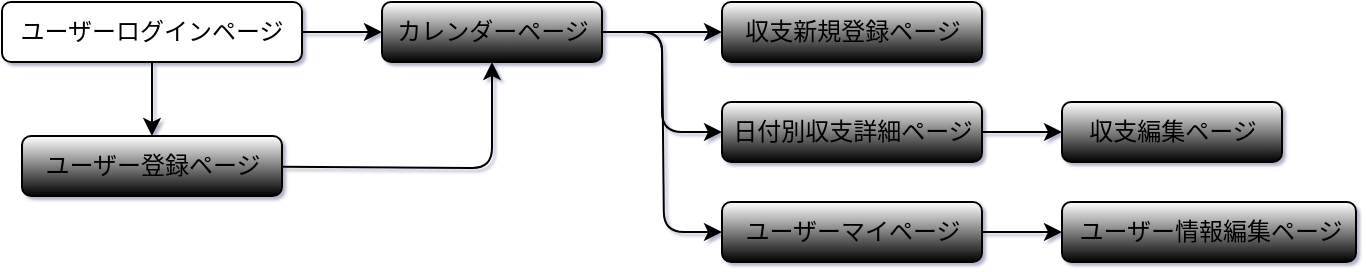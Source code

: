 <mxfile>
    <diagram id="N0T002kfN4d9tCE9PkE3" name="ページ1">
        <mxGraphModel dx="753" dy="614" grid="0" gridSize="10" guides="1" tooltips="1" connect="1" arrows="1" fold="1" page="0" pageScale="1" pageWidth="1169" pageHeight="827" background="#ffffff" math="0" shadow="1">
            <root>
                <mxCell id="0"/>
                <mxCell id="1" parent="0"/>
                <mxCell id="8" style="edgeStyle=none;html=1;exitX=1;exitY=0.5;exitDx=0;exitDy=0;entryX=0;entryY=0.5;entryDx=0;entryDy=0;strokeColor=#000000;" parent="1" source="2" target="4" edge="1">
                    <mxGeometry relative="1" as="geometry"/>
                </mxCell>
                <mxCell id="49" style="edgeStyle=none;html=1;strokeColor=#000000;" edge="1" parent="1" source="2" target="47">
                    <mxGeometry relative="1" as="geometry"/>
                </mxCell>
                <mxCell id="2" value="ユーザーログインページ" style="rounded=1;whiteSpace=wrap;html=1;fillColor=#FFFFFF;gradientColor=none;fontColor=#000000;strokeColor=#000000;" parent="1" vertex="1">
                    <mxGeometry x="40" y="90" width="150" height="30" as="geometry"/>
                </mxCell>
                <mxCell id="10" style="edgeStyle=none;html=1;strokeColor=#000000;" parent="1" source="4" target="5" edge="1">
                    <mxGeometry relative="1" as="geometry">
                        <Array as="points">
                            <mxPoint x="380" y="105"/>
                        </Array>
                    </mxGeometry>
                </mxCell>
                <mxCell id="25" style="edgeStyle=none;html=1;entryX=0;entryY=0.5;entryDx=0;entryDy=0;strokeColor=#000000;" parent="1" source="4" edge="1">
                    <mxGeometry relative="1" as="geometry">
                        <mxPoint x="400" y="155" as="targetPoint"/>
                        <Array as="points">
                            <mxPoint x="370" y="105"/>
                            <mxPoint x="370" y="155"/>
                        </Array>
                    </mxGeometry>
                </mxCell>
                <mxCell id="36" style="edgeStyle=none;html=1;exitX=1;exitY=0.5;exitDx=0;exitDy=0;entryX=0;entryY=0.5;entryDx=0;entryDy=0;strokeColor=#000000;" parent="1" source="4" edge="1" target="37">
                    <mxGeometry relative="1" as="geometry">
                        <mxPoint x="400" y="255" as="targetPoint"/>
                        <Array as="points">
                            <mxPoint x="370" y="105"/>
                            <mxPoint x="371" y="205"/>
                        </Array>
                    </mxGeometry>
                </mxCell>
                <mxCell id="4" value="カレンダーページ" style="rounded=1;html=1;strokeColor=#000000;gradientColor=default;fillColor=#FFFFFF;fontColor=#000000;" parent="1" vertex="1">
                    <mxGeometry x="230" y="90" width="110" height="30" as="geometry"/>
                </mxCell>
                <mxCell id="5" value="収支新規登録ページ" style="rounded=1;html=1;strokeColor=#000000;gradientColor=default;fillColor=#FFFFFF;fontColor=#000000;" parent="1" vertex="1">
                    <mxGeometry x="400" y="90" width="130" height="30" as="geometry"/>
                </mxCell>
                <mxCell id="16" value="収支編集ページ" style="rounded=1;html=1;strokeColor=#000000;gradientColor=default;fillColor=#FFFFFF;fontColor=#000000;" parent="1" vertex="1">
                    <mxGeometry x="570" y="140" width="110" height="30" as="geometry"/>
                </mxCell>
                <mxCell id="30" style="edgeStyle=none;html=1;exitX=1;exitY=0.5;exitDx=0;exitDy=0;entryX=0;entryY=0.5;entryDx=0;entryDy=0;strokeColor=#000000;" parent="1" source="28" target="16" edge="1">
                    <mxGeometry relative="1" as="geometry"/>
                </mxCell>
                <mxCell id="28" value="日付別収支詳細ページ" style="rounded=1;html=1;strokeColor=#000000;gradientColor=default;fillColor=#FFFFFF;fontColor=#000000;" parent="1" vertex="1">
                    <mxGeometry x="400" y="140" width="130" height="30" as="geometry"/>
                </mxCell>
                <mxCell id="40" style="edgeStyle=none;html=1;exitX=1;exitY=0.5;exitDx=0;exitDy=0;entryX=0;entryY=0.5;entryDx=0;entryDy=0;strokeColor=#000000;" parent="1" source="37" target="39" edge="1">
                    <mxGeometry relative="1" as="geometry"/>
                </mxCell>
                <mxCell id="37" value="ユーザーマイページ" style="rounded=1;html=1;strokeColor=#000000;gradientColor=default;fillColor=#FFFFFF;fontColor=#000000;" parent="1" vertex="1">
                    <mxGeometry x="400" y="190" width="130" height="30" as="geometry"/>
                </mxCell>
                <mxCell id="39" value="ユーザー情報編集ページ" style="rounded=1;html=1;strokeColor=#000000;gradientColor=default;fillColor=#FFFFFF;fontColor=#000000;" parent="1" vertex="1">
                    <mxGeometry x="570" y="190" width="147" height="30" as="geometry"/>
                </mxCell>
                <mxCell id="48" style="edgeStyle=none;html=1;entryX=0.5;entryY=1;entryDx=0;entryDy=0;strokeColor=#000000;" edge="1" parent="1" source="47" target="4">
                    <mxGeometry relative="1" as="geometry">
                        <Array as="points">
                            <mxPoint x="285" y="173"/>
                        </Array>
                    </mxGeometry>
                </mxCell>
                <mxCell id="47" value="ユーザー登録ページ" style="rounded=1;html=1;strokeColor=#000000;gradientColor=default;fillColor=#FFFFFF;fontColor=#000000;" vertex="1" parent="1">
                    <mxGeometry x="50" y="157" width="130" height="30" as="geometry"/>
                </mxCell>
            </root>
        </mxGraphModel>
    </diagram>
</mxfile>